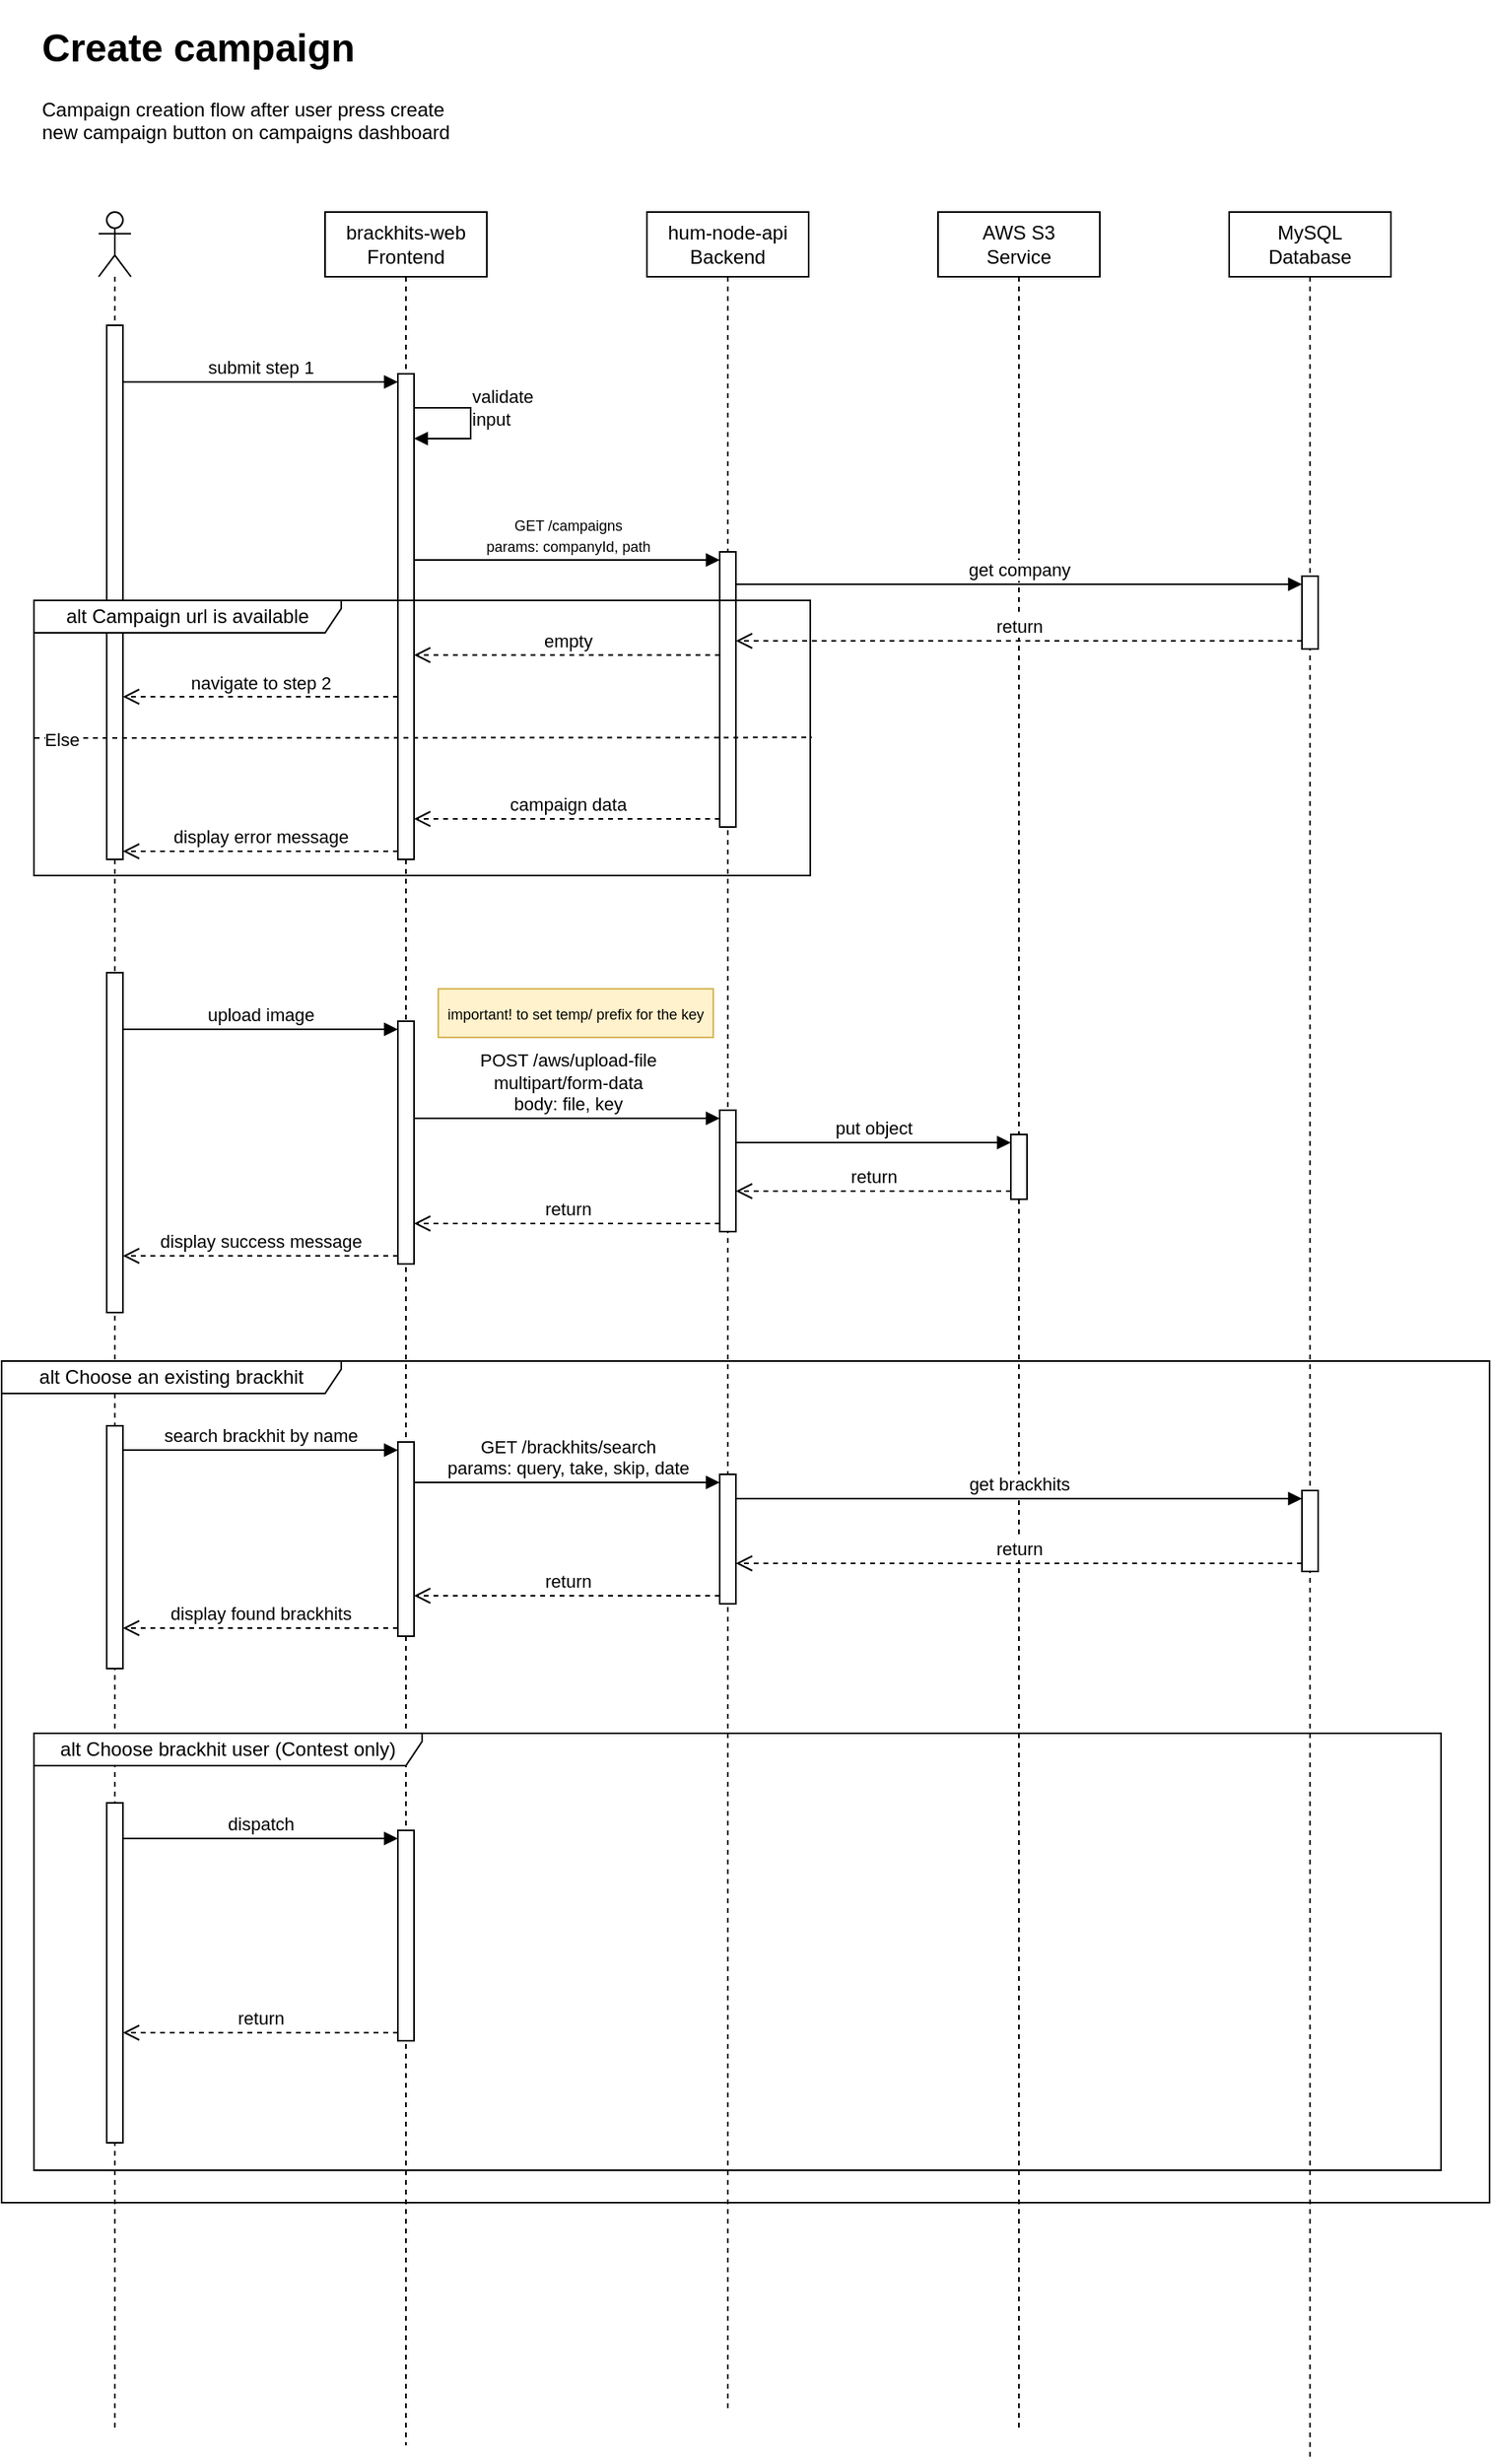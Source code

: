 <mxfile version="22.1.18" type="github">
  <diagram name="Страница — 1" id="2fHAUWZyCdi4XozQJi09">
    <mxGraphModel dx="1709" dy="901" grid="1" gridSize="10" guides="1" tooltips="1" connect="1" arrows="1" fold="1" page="1" pageScale="1" pageWidth="827" pageHeight="1169" math="0" shadow="0">
      <root>
        <mxCell id="0" />
        <mxCell id="1" parent="0" />
        <mxCell id="XQz_W-Sro0mG3QIUP-1Q-1" value="&lt;h1&gt;Create campaign&lt;/h1&gt;&lt;p&gt;Campaign creation flow after user press create new campaign button on campaigns dashboard&lt;/p&gt;" style="text;html=1;strokeColor=none;fillColor=none;spacing=5;spacingTop=-20;whiteSpace=wrap;overflow=hidden;rounded=0;" vertex="1" parent="1">
          <mxGeometry x="40" y="39" width="280" height="100" as="geometry" />
        </mxCell>
        <mxCell id="XQz_W-Sro0mG3QIUP-1Q-3" value="" style="shape=umlLifeline;perimeter=lifelinePerimeter;whiteSpace=wrap;html=1;container=1;dropTarget=0;collapsible=0;recursiveResize=0;outlineConnect=0;portConstraint=eastwest;newEdgeStyle={&quot;curved&quot;:0,&quot;rounded&quot;:0};participant=umlActor;" vertex="1" parent="1">
          <mxGeometry x="80" y="160" width="20" height="1370" as="geometry" />
        </mxCell>
        <mxCell id="XQz_W-Sro0mG3QIUP-1Q-6" value="" style="html=1;points=[[0,0,0,0,5],[0,1,0,0,-5],[1,0,0,0,5],[1,1,0,0,-5]];perimeter=orthogonalPerimeter;outlineConnect=0;targetShapes=umlLifeline;portConstraint=eastwest;newEdgeStyle={&quot;curved&quot;:0,&quot;rounded&quot;:0};" vertex="1" parent="XQz_W-Sro0mG3QIUP-1Q-3">
          <mxGeometry x="5" y="70" width="10" height="330" as="geometry" />
        </mxCell>
        <mxCell id="XQz_W-Sro0mG3QIUP-1Q-23" value="" style="html=1;points=[[0,0,0,0,5],[0,1,0,0,-5],[1,0,0,0,5],[1,1,0,0,-5]];perimeter=orthogonalPerimeter;outlineConnect=0;targetShapes=umlLifeline;portConstraint=eastwest;newEdgeStyle={&quot;curved&quot;:0,&quot;rounded&quot;:0};" vertex="1" parent="XQz_W-Sro0mG3QIUP-1Q-3">
          <mxGeometry x="5" y="470" width="10" height="210" as="geometry" />
        </mxCell>
        <mxCell id="XQz_W-Sro0mG3QIUP-1Q-50" value="" style="html=1;points=[[0,0,0,0,5],[0,1,0,0,-5],[1,0,0,0,5],[1,1,0,0,-5]];perimeter=orthogonalPerimeter;outlineConnect=0;targetShapes=umlLifeline;portConstraint=eastwest;newEdgeStyle={&quot;curved&quot;:0,&quot;rounded&quot;:0};" vertex="1" parent="XQz_W-Sro0mG3QIUP-1Q-3">
          <mxGeometry x="5" y="750" width="10" height="150" as="geometry" />
        </mxCell>
        <mxCell id="XQz_W-Sro0mG3QIUP-1Q-4" value="brackhits-web&lt;br&gt;Frontend" style="shape=umlLifeline;perimeter=lifelinePerimeter;whiteSpace=wrap;html=1;container=1;dropTarget=0;collapsible=0;recursiveResize=0;outlineConnect=0;portConstraint=eastwest;newEdgeStyle={&quot;curved&quot;:0,&quot;rounded&quot;:0};" vertex="1" parent="1">
          <mxGeometry x="220" y="160" width="100" height="1380" as="geometry" />
        </mxCell>
        <mxCell id="XQz_W-Sro0mG3QIUP-1Q-9" value="" style="html=1;points=[[0,0,0,0,5],[0,1,0,0,-5],[1,0,0,0,5],[1,1,0,0,-5]];perimeter=orthogonalPerimeter;outlineConnect=0;targetShapes=umlLifeline;portConstraint=eastwest;newEdgeStyle={&quot;curved&quot;:0,&quot;rounded&quot;:0};" vertex="1" parent="XQz_W-Sro0mG3QIUP-1Q-4">
          <mxGeometry x="45" y="100" width="10" height="300" as="geometry" />
        </mxCell>
        <mxCell id="XQz_W-Sro0mG3QIUP-1Q-13" value="validate&lt;br&gt;input" style="html=1;align=left;spacingLeft=2;endArrow=block;rounded=0;edgeStyle=orthogonalEdgeStyle;curved=0;rounded=0;exitX=0.995;exitY=0.151;exitDx=0;exitDy=0;exitPerimeter=0;" edge="1" target="XQz_W-Sro0mG3QIUP-1Q-9" parent="XQz_W-Sro0mG3QIUP-1Q-4" source="XQz_W-Sro0mG3QIUP-1Q-9">
          <mxGeometry relative="1" as="geometry">
            <mxPoint x="60" y="120" as="sourcePoint" />
            <Array as="points">
              <mxPoint x="90" y="121" />
              <mxPoint x="90" y="140" />
            </Array>
            <mxPoint x="65.0" y="150" as="targetPoint" />
          </mxGeometry>
        </mxCell>
        <mxCell id="XQz_W-Sro0mG3QIUP-1Q-24" value="" style="html=1;points=[[0,0,0,0,5],[0,1,0,0,-5],[1,0,0,0,5],[1,1,0,0,-5]];perimeter=orthogonalPerimeter;outlineConnect=0;targetShapes=umlLifeline;portConstraint=eastwest;newEdgeStyle={&quot;curved&quot;:0,&quot;rounded&quot;:0};" vertex="1" parent="XQz_W-Sro0mG3QIUP-1Q-4">
          <mxGeometry x="45" y="500" width="10" height="150" as="geometry" />
        </mxCell>
        <mxCell id="XQz_W-Sro0mG3QIUP-1Q-47" value="" style="html=1;points=[[0,0,0,0,5],[0,1,0,0,-5],[1,0,0,0,5],[1,1,0,0,-5]];perimeter=orthogonalPerimeter;outlineConnect=0;targetShapes=umlLifeline;portConstraint=eastwest;newEdgeStyle={&quot;curved&quot;:0,&quot;rounded&quot;:0};" vertex="1" parent="XQz_W-Sro0mG3QIUP-1Q-4">
          <mxGeometry x="45" y="760" width="10" height="120" as="geometry" />
        </mxCell>
        <mxCell id="XQz_W-Sro0mG3QIUP-1Q-5" value="hum-node-api&lt;br&gt;Backend" style="shape=umlLifeline;perimeter=lifelinePerimeter;whiteSpace=wrap;html=1;container=1;dropTarget=0;collapsible=0;recursiveResize=0;outlineConnect=0;portConstraint=eastwest;newEdgeStyle={&quot;curved&quot;:0,&quot;rounded&quot;:0};" vertex="1" parent="1">
          <mxGeometry x="419" y="160" width="100" height="1360" as="geometry" />
        </mxCell>
        <mxCell id="XQz_W-Sro0mG3QIUP-1Q-14" value="" style="html=1;points=[[0,0,0,0,5],[0,1,0,0,-5],[1,0,0,0,5],[1,1,0,0,-5]];perimeter=orthogonalPerimeter;outlineConnect=0;targetShapes=umlLifeline;portConstraint=eastwest;newEdgeStyle={&quot;curved&quot;:0,&quot;rounded&quot;:0};" vertex="1" parent="XQz_W-Sro0mG3QIUP-1Q-5">
          <mxGeometry x="45" y="210" width="10" height="170" as="geometry" />
        </mxCell>
        <mxCell id="XQz_W-Sro0mG3QIUP-1Q-27" value="" style="html=1;points=[[0,0,0,0,5],[0,1,0,0,-5],[1,0,0,0,5],[1,1,0,0,-5]];perimeter=orthogonalPerimeter;outlineConnect=0;targetShapes=umlLifeline;portConstraint=eastwest;newEdgeStyle={&quot;curved&quot;:0,&quot;rounded&quot;:0};" vertex="1" parent="XQz_W-Sro0mG3QIUP-1Q-5">
          <mxGeometry x="45" y="555" width="10" height="75" as="geometry" />
        </mxCell>
        <mxCell id="XQz_W-Sro0mG3QIUP-1Q-10" value="submit step 1" style="html=1;verticalAlign=bottom;endArrow=block;curved=0;rounded=0;entryX=0;entryY=0;entryDx=0;entryDy=5;" edge="1" target="XQz_W-Sro0mG3QIUP-1Q-9" parent="1" source="XQz_W-Sro0mG3QIUP-1Q-6">
          <mxGeometry relative="1" as="geometry">
            <mxPoint x="195" y="295" as="sourcePoint" />
          </mxGeometry>
        </mxCell>
        <mxCell id="XQz_W-Sro0mG3QIUP-1Q-11" value="display error message" style="html=1;verticalAlign=bottom;endArrow=open;dashed=1;endSize=8;curved=0;rounded=0;exitX=0;exitY=1;exitDx=0;exitDy=-5;" edge="1" source="XQz_W-Sro0mG3QIUP-1Q-9" parent="1" target="XQz_W-Sro0mG3QIUP-1Q-6">
          <mxGeometry relative="1" as="geometry">
            <mxPoint x="195" y="365" as="targetPoint" />
          </mxGeometry>
        </mxCell>
        <mxCell id="XQz_W-Sro0mG3QIUP-1Q-15" value="&lt;font style=&quot;font-size: 9px;&quot;&gt;GET /campaigns&lt;br&gt;params: companyId, path&lt;br&gt;&lt;/font&gt;" style="html=1;verticalAlign=bottom;endArrow=block;curved=0;rounded=0;entryX=0;entryY=0;entryDx=0;entryDy=5;" edge="1" target="XQz_W-Sro0mG3QIUP-1Q-14" parent="1" source="XQz_W-Sro0mG3QIUP-1Q-9">
          <mxGeometry relative="1" as="geometry">
            <mxPoint x="389" y="325" as="sourcePoint" />
          </mxGeometry>
        </mxCell>
        <mxCell id="XQz_W-Sro0mG3QIUP-1Q-16" value="campaign data" style="html=1;verticalAlign=bottom;endArrow=open;dashed=1;endSize=8;curved=0;rounded=0;exitX=0;exitY=1;exitDx=0;exitDy=-5;" edge="1" source="XQz_W-Sro0mG3QIUP-1Q-14" parent="1" target="XQz_W-Sro0mG3QIUP-1Q-9">
          <mxGeometry relative="1" as="geometry">
            <mxPoint x="389" y="395" as="targetPoint" />
          </mxGeometry>
        </mxCell>
        <mxCell id="XQz_W-Sro0mG3QIUP-1Q-19" value="empty" style="html=1;verticalAlign=bottom;endArrow=open;dashed=1;endSize=8;curved=0;rounded=0;exitX=0.008;exitY=0.375;exitDx=0;exitDy=0;exitPerimeter=0;" edge="1" parent="1" source="XQz_W-Sro0mG3QIUP-1Q-14" target="XQz_W-Sro0mG3QIUP-1Q-9">
          <mxGeometry relative="1" as="geometry">
            <mxPoint x="414" y="430" as="sourcePoint" />
            <mxPoint x="329" y="430" as="targetPoint" />
          </mxGeometry>
        </mxCell>
        <mxCell id="XQz_W-Sro0mG3QIUP-1Q-22" value="navigate to step 2" style="html=1;verticalAlign=bottom;endArrow=open;dashed=1;endSize=8;curved=0;rounded=0;exitX=0.005;exitY=0.665;exitDx=0;exitDy=0;exitPerimeter=0;" edge="1" parent="1" source="XQz_W-Sro0mG3QIUP-1Q-9" target="XQz_W-Sro0mG3QIUP-1Q-6">
          <mxGeometry relative="1" as="geometry">
            <mxPoint x="260" y="550" as="sourcePoint" />
            <mxPoint x="180" y="550" as="targetPoint" />
          </mxGeometry>
        </mxCell>
        <mxCell id="XQz_W-Sro0mG3QIUP-1Q-25" value="upload image" style="html=1;verticalAlign=bottom;endArrow=block;curved=0;rounded=0;entryX=0;entryY=0;entryDx=0;entryDy=5;" edge="1" target="XQz_W-Sro0mG3QIUP-1Q-24" parent="1" source="XQz_W-Sro0mG3QIUP-1Q-23">
          <mxGeometry relative="1" as="geometry">
            <mxPoint x="195" y="655" as="sourcePoint" />
          </mxGeometry>
        </mxCell>
        <mxCell id="XQz_W-Sro0mG3QIUP-1Q-26" value="display success message" style="html=1;verticalAlign=bottom;endArrow=open;dashed=1;endSize=8;curved=0;rounded=0;exitX=0;exitY=1;exitDx=0;exitDy=-5;" edge="1" source="XQz_W-Sro0mG3QIUP-1Q-24" parent="1" target="XQz_W-Sro0mG3QIUP-1Q-23">
          <mxGeometry relative="1" as="geometry">
            <mxPoint x="120" y="730" as="targetPoint" />
          </mxGeometry>
        </mxCell>
        <mxCell id="XQz_W-Sro0mG3QIUP-1Q-30" value="&lt;font style=&quot;font-size: 9px;&quot;&gt;important! to set temp/ prefix for the key&lt;/font&gt;" style="text;html=1;strokeColor=#d6b656;fillColor=#fff2cc;align=center;verticalAlign=middle;whiteSpace=wrap;rounded=0;" vertex="1" parent="1">
          <mxGeometry x="290" y="640" width="170" height="30" as="geometry" />
        </mxCell>
        <mxCell id="XQz_W-Sro0mG3QIUP-1Q-29" value="return" style="html=1;verticalAlign=bottom;endArrow=open;dashed=1;endSize=8;curved=0;rounded=0;exitX=0;exitY=1;exitDx=0;exitDy=-5;" edge="1" source="XQz_W-Sro0mG3QIUP-1Q-27" parent="1" target="XQz_W-Sro0mG3QIUP-1Q-24">
          <mxGeometry relative="1" as="geometry">
            <mxPoint x="394" y="755" as="targetPoint" />
          </mxGeometry>
        </mxCell>
        <mxCell id="XQz_W-Sro0mG3QIUP-1Q-28" value="POST /aws/upload-file&lt;br&gt;multipart/form-data&lt;br&gt;body: file, key" style="html=1;verticalAlign=bottom;endArrow=block;curved=0;rounded=0;entryX=0;entryY=0;entryDx=0;entryDy=5;" edge="1" target="XQz_W-Sro0mG3QIUP-1Q-27" parent="1" source="XQz_W-Sro0mG3QIUP-1Q-24">
          <mxGeometry x="-0.002" relative="1" as="geometry">
            <mxPoint x="275" y="685" as="sourcePoint" />
            <mxPoint as="offset" />
          </mxGeometry>
        </mxCell>
        <mxCell id="XQz_W-Sro0mG3QIUP-1Q-31" value="AWS S3&lt;br&gt;Service" style="shape=umlLifeline;perimeter=lifelinePerimeter;whiteSpace=wrap;html=1;container=1;dropTarget=0;collapsible=0;recursiveResize=0;outlineConnect=0;portConstraint=eastwest;newEdgeStyle={&quot;curved&quot;:0,&quot;rounded&quot;:0};" vertex="1" parent="1">
          <mxGeometry x="599" y="160" width="100" height="1370" as="geometry" />
        </mxCell>
        <mxCell id="XQz_W-Sro0mG3QIUP-1Q-42" value="" style="html=1;points=[[0,0,0,0,5],[0,1,0,0,-5],[1,0,0,0,5],[1,1,0,0,-5]];perimeter=orthogonalPerimeter;outlineConnect=0;targetShapes=umlLifeline;portConstraint=eastwest;newEdgeStyle={&quot;curved&quot;:0,&quot;rounded&quot;:0};" vertex="1" parent="XQz_W-Sro0mG3QIUP-1Q-31">
          <mxGeometry x="45" y="570" width="10" height="40" as="geometry" />
        </mxCell>
        <mxCell id="XQz_W-Sro0mG3QIUP-1Q-37" value="MySQL&lt;br&gt;Database" style="shape=umlLifeline;perimeter=lifelinePerimeter;whiteSpace=wrap;html=1;container=1;dropTarget=0;collapsible=0;recursiveResize=0;outlineConnect=0;portConstraint=eastwest;newEdgeStyle={&quot;curved&quot;:0,&quot;rounded&quot;:0};" vertex="1" parent="1">
          <mxGeometry x="779" y="160" width="100" height="1390" as="geometry" />
        </mxCell>
        <mxCell id="XQz_W-Sro0mG3QIUP-1Q-39" value="" style="html=1;points=[[0,0,0,0,5],[0,1,0,0,-5],[1,0,0,0,5],[1,1,0,0,-5]];perimeter=orthogonalPerimeter;outlineConnect=0;targetShapes=umlLifeline;portConstraint=eastwest;newEdgeStyle={&quot;curved&quot;:0,&quot;rounded&quot;:0};" vertex="1" parent="XQz_W-Sro0mG3QIUP-1Q-37">
          <mxGeometry x="45" y="225" width="10" height="45" as="geometry" />
        </mxCell>
        <mxCell id="XQz_W-Sro0mG3QIUP-1Q-40" value="get company" style="html=1;verticalAlign=bottom;endArrow=block;curved=0;rounded=0;entryX=0;entryY=0;entryDx=0;entryDy=5;" edge="1" target="XQz_W-Sro0mG3QIUP-1Q-39" parent="1" source="XQz_W-Sro0mG3QIUP-1Q-14">
          <mxGeometry relative="1" as="geometry">
            <mxPoint x="754" y="395" as="sourcePoint" />
          </mxGeometry>
        </mxCell>
        <mxCell id="XQz_W-Sro0mG3QIUP-1Q-41" value="return" style="html=1;verticalAlign=bottom;endArrow=open;dashed=1;endSize=8;curved=0;rounded=0;exitX=0;exitY=1;exitDx=0;exitDy=-5;" edge="1" source="XQz_W-Sro0mG3QIUP-1Q-39" parent="1" target="XQz_W-Sro0mG3QIUP-1Q-14">
          <mxGeometry relative="1" as="geometry">
            <mxPoint x="754" y="465" as="targetPoint" />
          </mxGeometry>
        </mxCell>
        <mxCell id="XQz_W-Sro0mG3QIUP-1Q-43" value="put object" style="html=1;verticalAlign=bottom;endArrow=block;curved=0;rounded=0;entryX=0;entryY=0;entryDx=0;entryDy=5;" edge="1" target="XQz_W-Sro0mG3QIUP-1Q-42" parent="1" source="XQz_W-Sro0mG3QIUP-1Q-27">
          <mxGeometry relative="1" as="geometry">
            <mxPoint x="574" y="735" as="sourcePoint" />
          </mxGeometry>
        </mxCell>
        <mxCell id="XQz_W-Sro0mG3QIUP-1Q-44" value="return" style="html=1;verticalAlign=bottom;endArrow=open;dashed=1;endSize=8;curved=0;rounded=0;exitX=0;exitY=1;exitDx=0;exitDy=-5;" edge="1" source="XQz_W-Sro0mG3QIUP-1Q-42" parent="1" target="XQz_W-Sro0mG3QIUP-1Q-27">
          <mxGeometry relative="1" as="geometry">
            <mxPoint x="574" y="805" as="targetPoint" />
          </mxGeometry>
        </mxCell>
        <mxCell id="XQz_W-Sro0mG3QIUP-1Q-46" value="" style="group" vertex="1" connectable="0" parent="1">
          <mxGeometry x="40" y="400" width="480" height="170" as="geometry" />
        </mxCell>
        <mxCell id="XQz_W-Sro0mG3QIUP-1Q-18" value="alt Campaign url is available" style="shape=umlFrame;whiteSpace=wrap;html=1;pointerEvents=0;width=190;height=20;" vertex="1" parent="XQz_W-Sro0mG3QIUP-1Q-46">
          <mxGeometry width="480" height="170" as="geometry" />
        </mxCell>
        <mxCell id="XQz_W-Sro0mG3QIUP-1Q-20" value="" style="endArrow=none;dashed=1;html=1;rounded=0;entryX=1.002;entryY=0.498;entryDx=0;entryDy=0;entryPerimeter=0;exitX=0.001;exitY=0.5;exitDx=0;exitDy=0;exitPerimeter=0;" edge="1" parent="XQz_W-Sro0mG3QIUP-1Q-46" source="XQz_W-Sro0mG3QIUP-1Q-18" target="XQz_W-Sro0mG3QIUP-1Q-18">
          <mxGeometry width="50" height="50" relative="1" as="geometry">
            <mxPoint x="20" y="75" as="sourcePoint" />
            <mxPoint x="260" y="70" as="targetPoint" />
          </mxGeometry>
        </mxCell>
        <mxCell id="XQz_W-Sro0mG3QIUP-1Q-45" value="Else" style="edgeLabel;html=1;align=center;verticalAlign=middle;resizable=0;points=[];" vertex="1" connectable="0" parent="XQz_W-Sro0mG3QIUP-1Q-20">
          <mxGeometry x="-0.952" y="-1" relative="1" as="geometry">
            <mxPoint x="5" as="offset" />
          </mxGeometry>
        </mxCell>
        <mxCell id="XQz_W-Sro0mG3QIUP-1Q-48" value="search brackhit by name" style="html=1;verticalAlign=bottom;endArrow=block;curved=0;rounded=0;entryX=0;entryY=0;entryDx=0;entryDy=5;" edge="1" target="XQz_W-Sro0mG3QIUP-1Q-47" parent="1" source="XQz_W-Sro0mG3QIUP-1Q-50">
          <mxGeometry relative="1" as="geometry">
            <mxPoint x="195" y="925" as="sourcePoint" />
          </mxGeometry>
        </mxCell>
        <mxCell id="XQz_W-Sro0mG3QIUP-1Q-52" value="alt Choose an existing brackhit" style="shape=umlFrame;whiteSpace=wrap;html=1;pointerEvents=0;width=210;height=20;" vertex="1" parent="1">
          <mxGeometry x="20" y="870" width="920" height="520" as="geometry" />
        </mxCell>
        <mxCell id="XQz_W-Sro0mG3QIUP-1Q-49" value="display found brackhits" style="html=1;verticalAlign=bottom;endArrow=open;dashed=1;endSize=8;curved=0;rounded=0;exitX=0;exitY=1;exitDx=0;exitDy=-5;" edge="1" source="XQz_W-Sro0mG3QIUP-1Q-47" parent="1" target="XQz_W-Sro0mG3QIUP-1Q-50">
          <mxGeometry relative="1" as="geometry">
            <mxPoint x="195" y="995" as="targetPoint" />
          </mxGeometry>
        </mxCell>
        <mxCell id="XQz_W-Sro0mG3QIUP-1Q-53" value="" style="html=1;points=[[0,0,0,0,5],[0,1,0,0,-5],[1,0,0,0,5],[1,1,0,0,-5]];perimeter=orthogonalPerimeter;outlineConnect=0;targetShapes=umlLifeline;portConstraint=eastwest;newEdgeStyle={&quot;curved&quot;:0,&quot;rounded&quot;:0};" vertex="1" parent="1">
          <mxGeometry x="464" y="940" width="10" height="80" as="geometry" />
        </mxCell>
        <mxCell id="XQz_W-Sro0mG3QIUP-1Q-54" value="GET /brackhits/search&lt;br&gt;params: query, take, skip, date" style="html=1;verticalAlign=bottom;endArrow=block;curved=0;rounded=0;entryX=0;entryY=0;entryDx=0;entryDy=5;" edge="1" target="XQz_W-Sro0mG3QIUP-1Q-53" parent="1" source="XQz_W-Sro0mG3QIUP-1Q-47">
          <mxGeometry relative="1" as="geometry">
            <mxPoint x="394" y="945" as="sourcePoint" />
          </mxGeometry>
        </mxCell>
        <mxCell id="XQz_W-Sro0mG3QIUP-1Q-55" value="return" style="html=1;verticalAlign=bottom;endArrow=open;dashed=1;endSize=8;curved=0;rounded=0;exitX=0;exitY=1;exitDx=0;exitDy=-5;" edge="1" source="XQz_W-Sro0mG3QIUP-1Q-53" parent="1" target="XQz_W-Sro0mG3QIUP-1Q-47">
          <mxGeometry relative="1" as="geometry">
            <mxPoint x="394" y="1015" as="targetPoint" />
          </mxGeometry>
        </mxCell>
        <mxCell id="XQz_W-Sro0mG3QIUP-1Q-56" value="" style="html=1;points=[[0,0,0,0,5],[0,1,0,0,-5],[1,0,0,0,5],[1,1,0,0,-5]];perimeter=orthogonalPerimeter;outlineConnect=0;targetShapes=umlLifeline;portConstraint=eastwest;newEdgeStyle={&quot;curved&quot;:0,&quot;rounded&quot;:0};" vertex="1" parent="1">
          <mxGeometry x="824" y="950" width="10" height="50" as="geometry" />
        </mxCell>
        <mxCell id="XQz_W-Sro0mG3QIUP-1Q-57" value="get brackhits" style="html=1;verticalAlign=bottom;endArrow=block;curved=0;rounded=0;entryX=0;entryY=0;entryDx=0;entryDy=5;" edge="1" target="XQz_W-Sro0mG3QIUP-1Q-56" parent="1" source="XQz_W-Sro0mG3QIUP-1Q-53">
          <mxGeometry relative="1" as="geometry">
            <mxPoint x="754" y="955" as="sourcePoint" />
          </mxGeometry>
        </mxCell>
        <mxCell id="XQz_W-Sro0mG3QIUP-1Q-58" value="return" style="html=1;verticalAlign=bottom;endArrow=open;dashed=1;endSize=8;curved=0;rounded=0;exitX=0;exitY=1;exitDx=0;exitDy=-5;" edge="1" source="XQz_W-Sro0mG3QIUP-1Q-56" parent="1" target="XQz_W-Sro0mG3QIUP-1Q-53">
          <mxGeometry relative="1" as="geometry">
            <mxPoint x="754" y="1025" as="targetPoint" />
          </mxGeometry>
        </mxCell>
        <mxCell id="XQz_W-Sro0mG3QIUP-1Q-59" value="alt Choose brackhit user (Contest only)" style="shape=umlFrame;whiteSpace=wrap;html=1;pointerEvents=0;width=240;height=20;" vertex="1" parent="1">
          <mxGeometry x="40" y="1100" width="870" height="270" as="geometry" />
        </mxCell>
        <mxCell id="XQz_W-Sro0mG3QIUP-1Q-60" value="" style="html=1;points=[[0,0,0,0,5],[0,1,0,0,-5],[1,0,0,0,5],[1,1,0,0,-5]];perimeter=orthogonalPerimeter;outlineConnect=0;targetShapes=umlLifeline;portConstraint=eastwest;newEdgeStyle={&quot;curved&quot;:0,&quot;rounded&quot;:0};" vertex="1" parent="1">
          <mxGeometry x="85" y="1143" width="10" height="210" as="geometry" />
        </mxCell>
        <mxCell id="XQz_W-Sro0mG3QIUP-1Q-61" value="" style="html=1;points=[[0,0,0,0,5],[0,1,0,0,-5],[1,0,0,0,5],[1,1,0,0,-5]];perimeter=orthogonalPerimeter;outlineConnect=0;targetShapes=umlLifeline;portConstraint=eastwest;newEdgeStyle={&quot;curved&quot;:0,&quot;rounded&quot;:0};" vertex="1" parent="1">
          <mxGeometry x="265" y="1160" width="10" height="130" as="geometry" />
        </mxCell>
        <mxCell id="XQz_W-Sro0mG3QIUP-1Q-62" value="dispatch" style="html=1;verticalAlign=bottom;endArrow=block;curved=0;rounded=0;entryX=0;entryY=0;entryDx=0;entryDy=5;" edge="1" target="XQz_W-Sro0mG3QIUP-1Q-61" parent="1" source="XQz_W-Sro0mG3QIUP-1Q-60">
          <mxGeometry relative="1" as="geometry">
            <mxPoint x="195" y="1165" as="sourcePoint" />
          </mxGeometry>
        </mxCell>
        <mxCell id="XQz_W-Sro0mG3QIUP-1Q-63" value="return" style="html=1;verticalAlign=bottom;endArrow=open;dashed=1;endSize=8;curved=0;rounded=0;exitX=0;exitY=1;exitDx=0;exitDy=-5;" edge="1" source="XQz_W-Sro0mG3QIUP-1Q-61" parent="1" target="XQz_W-Sro0mG3QIUP-1Q-60">
          <mxGeometry relative="1" as="geometry">
            <mxPoint x="195" y="1235" as="targetPoint" />
          </mxGeometry>
        </mxCell>
      </root>
    </mxGraphModel>
  </diagram>
</mxfile>
